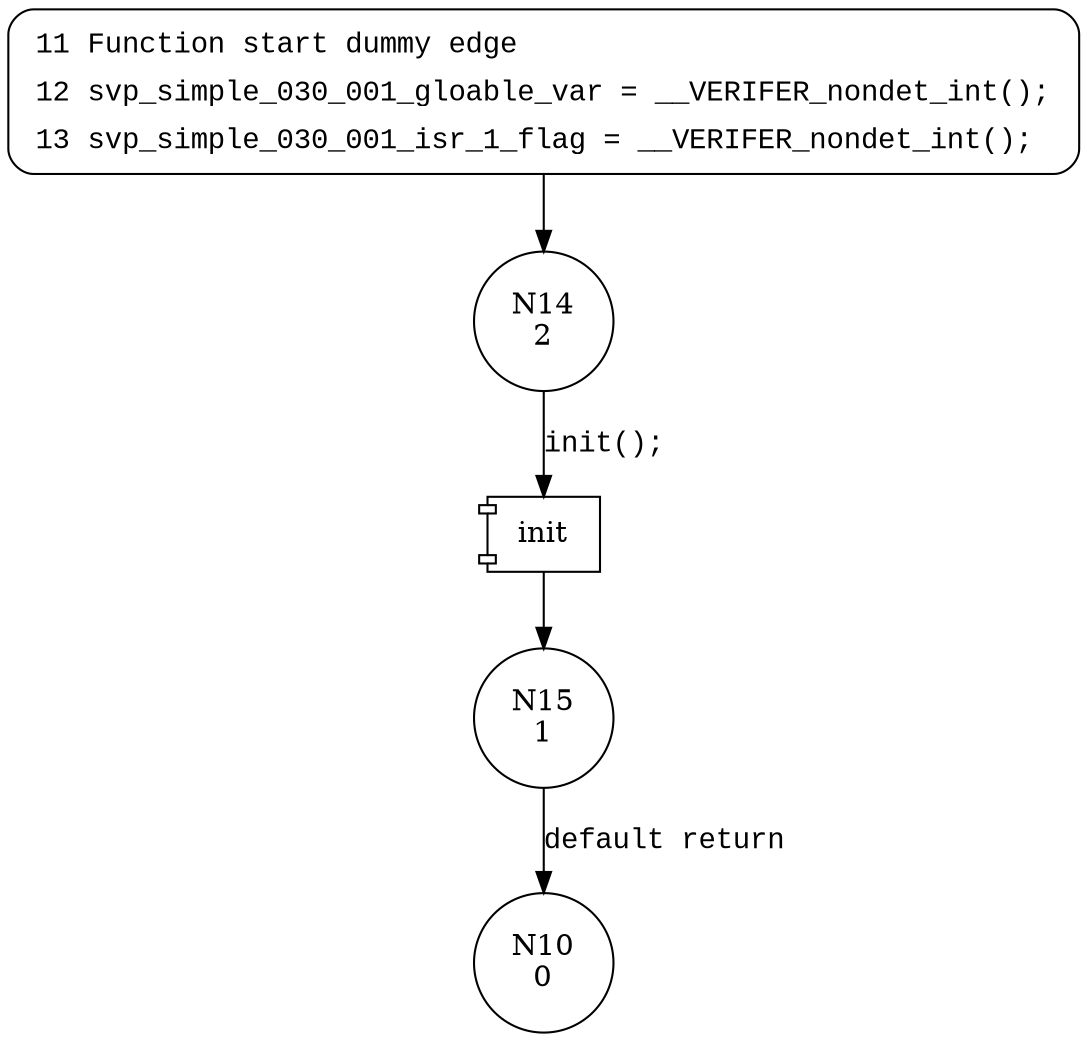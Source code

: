 digraph svp_simple_030_001_init {
14 [shape="circle" label="N14\n2"]
15 [shape="circle" label="N15\n1"]
10 [shape="circle" label="N10\n0"]
11 [style="filled,bold" penwidth="1" fillcolor="white" fontname="Courier New" shape="Mrecord" label=<<table border="0" cellborder="0" cellpadding="3" bgcolor="white"><tr><td align="right">11</td><td align="left">Function start dummy edge</td></tr><tr><td align="right">12</td><td align="left">svp_simple_030_001_gloable_var = __VERIFER_nondet_int();</td></tr><tr><td align="right">13</td><td align="left">svp_simple_030_001_isr_1_flag = __VERIFER_nondet_int();</td></tr></table>>]
11 -> 14[label=""]
100003 [shape="component" label="init"]
14 -> 100003 [label="init();" fontname="Courier New"]
100003 -> 15 [label="" fontname="Courier New"]
15 -> 10 [label="default return" fontname="Courier New"]
}